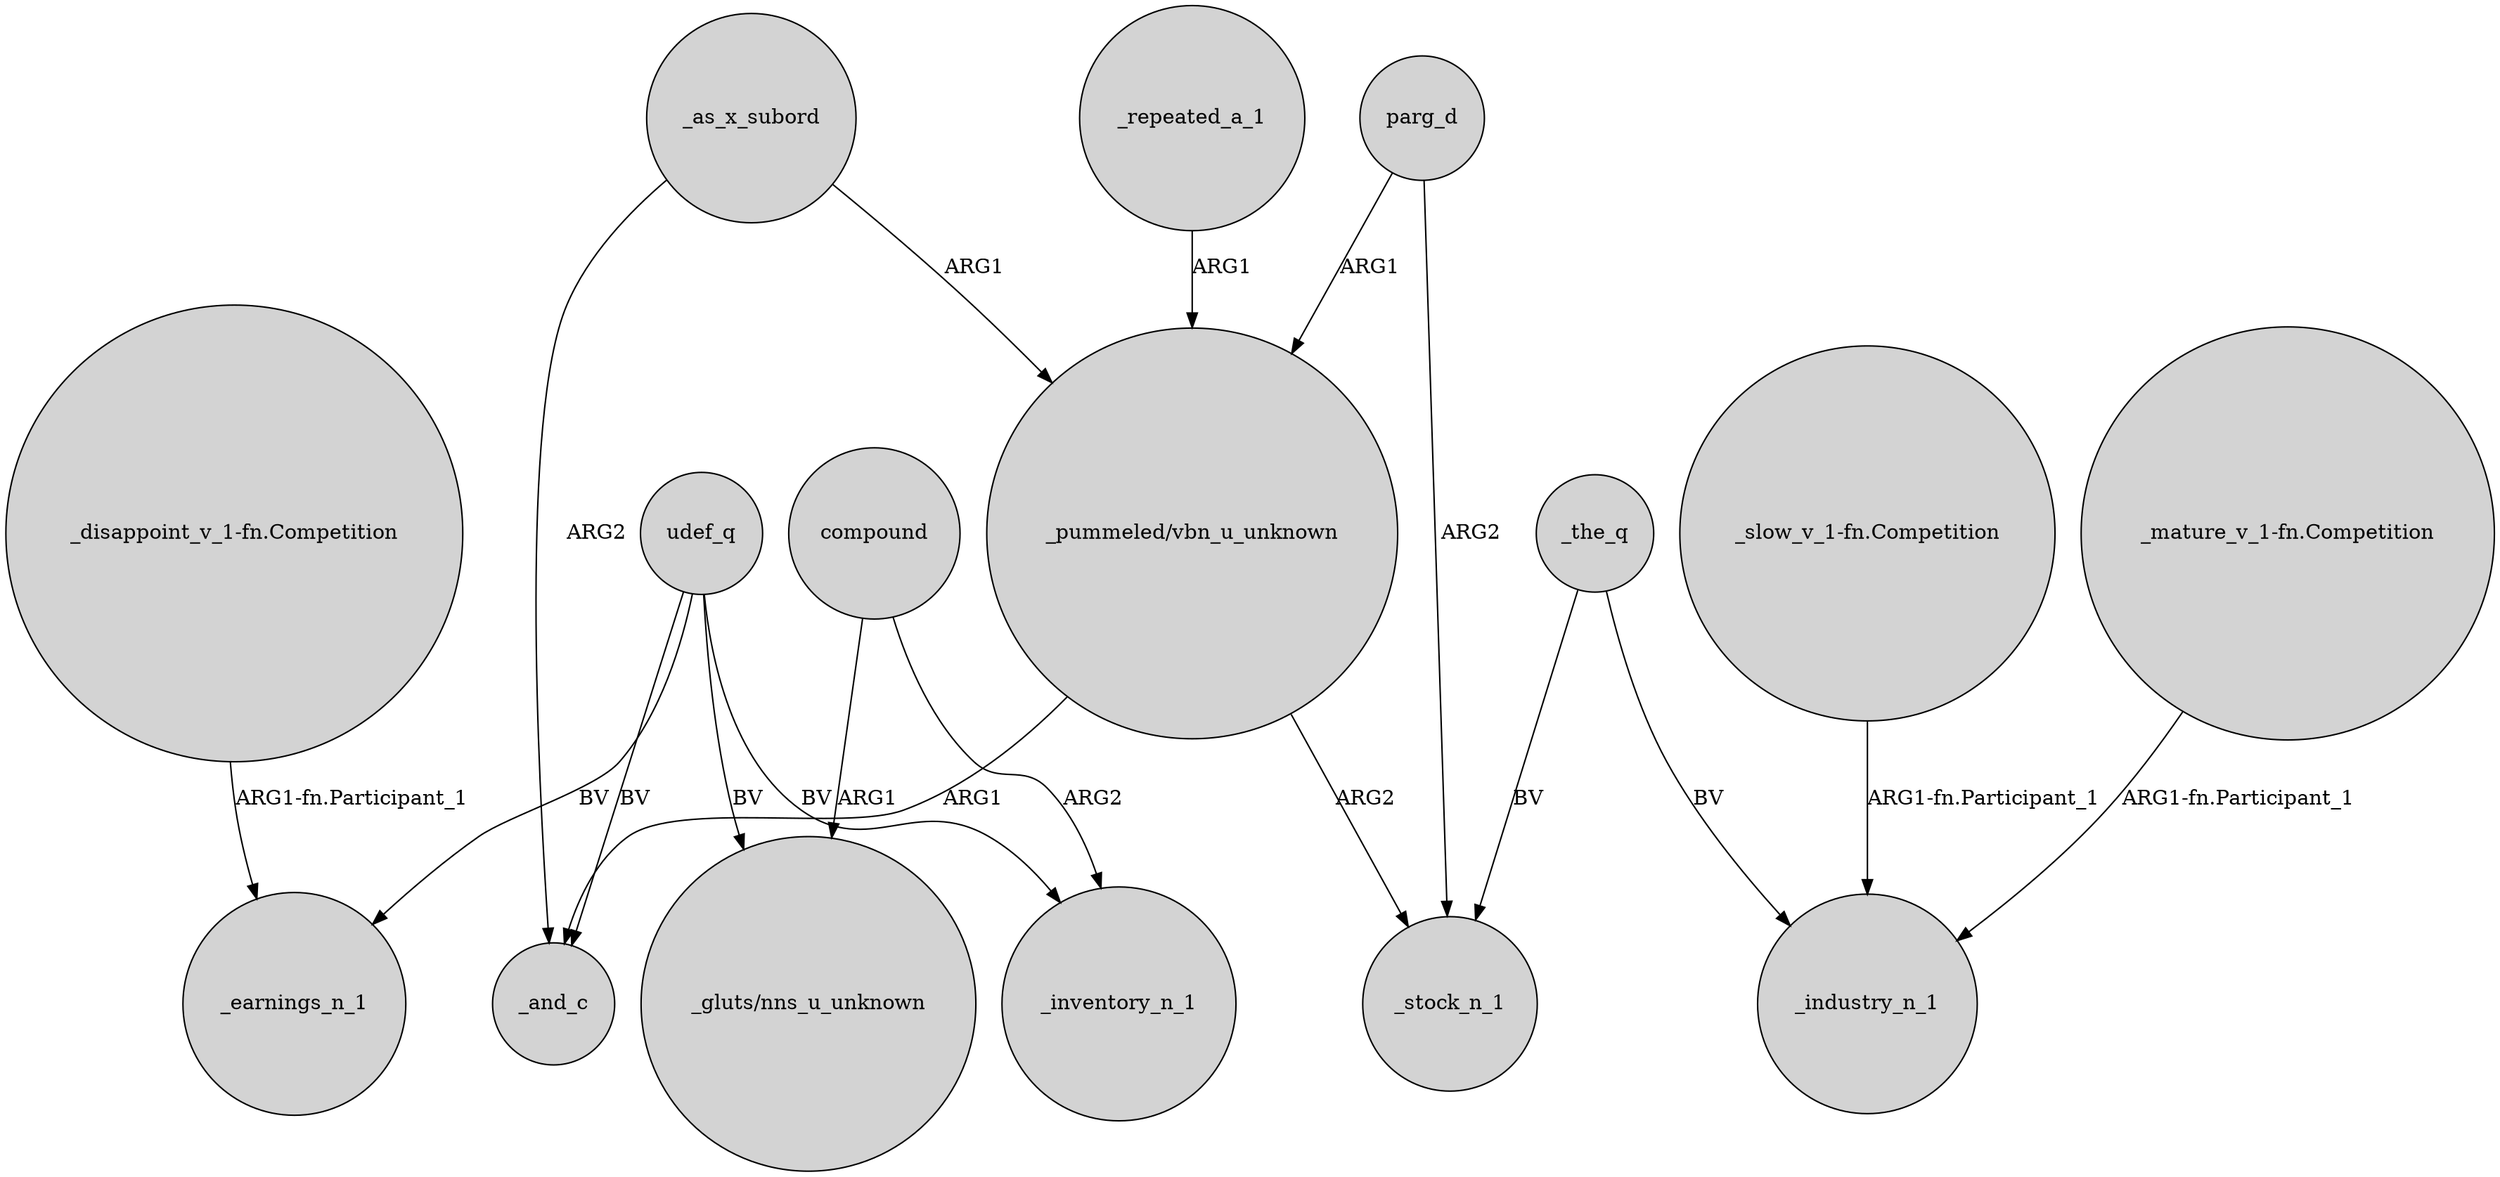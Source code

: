 digraph {
	node [shape=circle style=filled]
	parg_d -> "_pummeled/vbn_u_unknown" [label=ARG1]
	udef_q -> _earnings_n_1 [label=BV]
	compound -> _inventory_n_1 [label=ARG2]
	udef_q -> _inventory_n_1 [label=BV]
	udef_q -> _and_c [label=BV]
	_the_q -> _stock_n_1 [label=BV]
	parg_d -> _stock_n_1 [label=ARG2]
	compound -> "_gluts/nns_u_unknown" [label=ARG1]
	"_slow_v_1-fn.Competition" -> _industry_n_1 [label="ARG1-fn.Participant_1"]
	_as_x_subord -> _and_c [label=ARG2]
	udef_q -> "_gluts/nns_u_unknown" [label=BV]
	"_disappoint_v_1-fn.Competition" -> _earnings_n_1 [label="ARG1-fn.Participant_1"]
	"_pummeled/vbn_u_unknown" -> _stock_n_1 [label=ARG2]
	"_pummeled/vbn_u_unknown" -> _and_c [label=ARG1]
	_the_q -> _industry_n_1 [label=BV]
	_as_x_subord -> "_pummeled/vbn_u_unknown" [label=ARG1]
	_repeated_a_1 -> "_pummeled/vbn_u_unknown" [label=ARG1]
	"_mature_v_1-fn.Competition" -> _industry_n_1 [label="ARG1-fn.Participant_1"]
}
